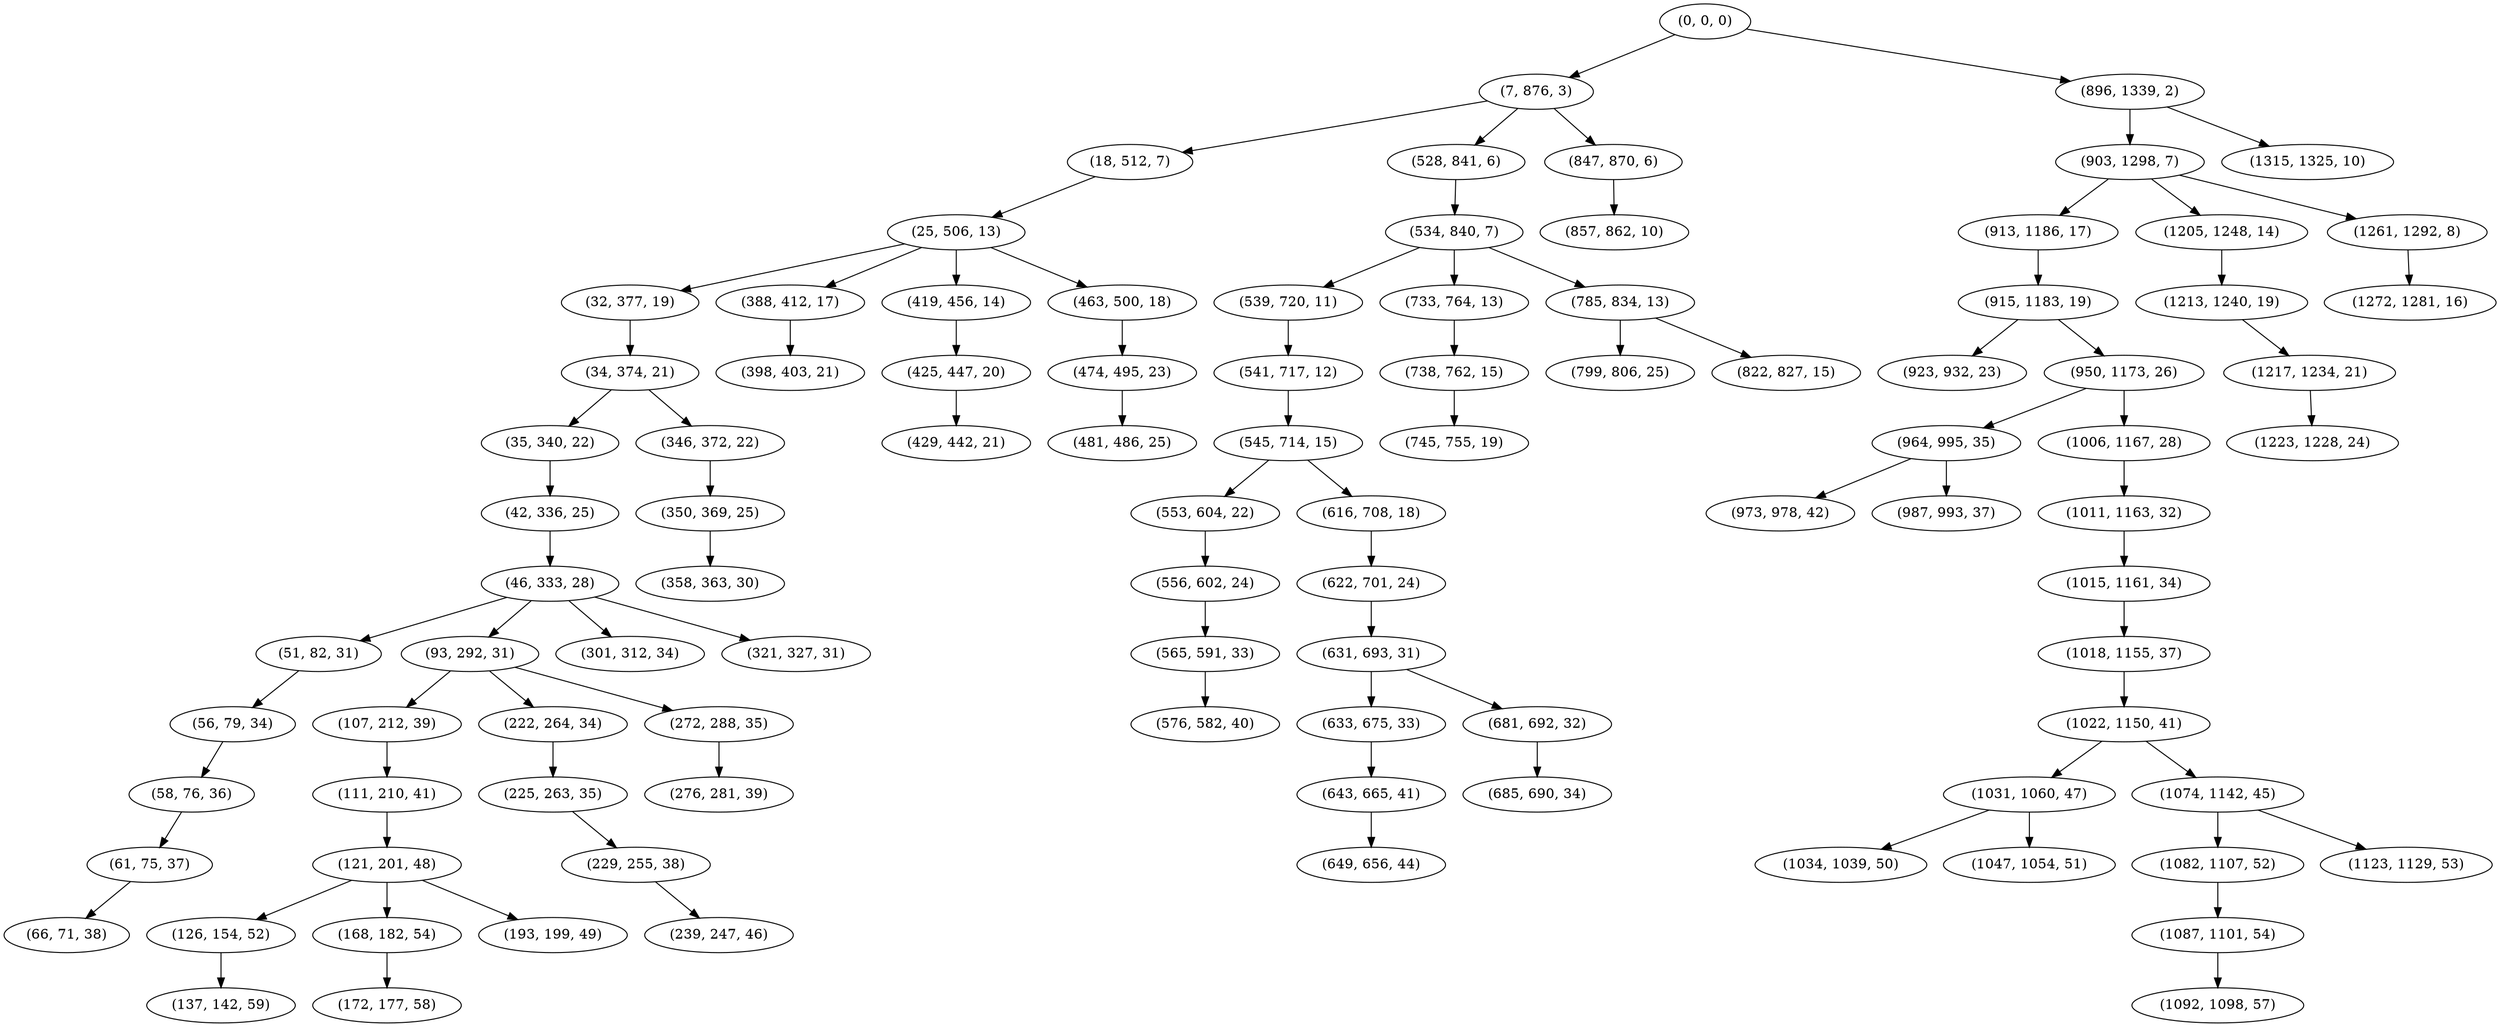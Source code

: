 digraph tree {
    "(0, 0, 0)";
    "(7, 876, 3)";
    "(18, 512, 7)";
    "(25, 506, 13)";
    "(32, 377, 19)";
    "(34, 374, 21)";
    "(35, 340, 22)";
    "(42, 336, 25)";
    "(46, 333, 28)";
    "(51, 82, 31)";
    "(56, 79, 34)";
    "(58, 76, 36)";
    "(61, 75, 37)";
    "(66, 71, 38)";
    "(93, 292, 31)";
    "(107, 212, 39)";
    "(111, 210, 41)";
    "(121, 201, 48)";
    "(126, 154, 52)";
    "(137, 142, 59)";
    "(168, 182, 54)";
    "(172, 177, 58)";
    "(193, 199, 49)";
    "(222, 264, 34)";
    "(225, 263, 35)";
    "(229, 255, 38)";
    "(239, 247, 46)";
    "(272, 288, 35)";
    "(276, 281, 39)";
    "(301, 312, 34)";
    "(321, 327, 31)";
    "(346, 372, 22)";
    "(350, 369, 25)";
    "(358, 363, 30)";
    "(388, 412, 17)";
    "(398, 403, 21)";
    "(419, 456, 14)";
    "(425, 447, 20)";
    "(429, 442, 21)";
    "(463, 500, 18)";
    "(474, 495, 23)";
    "(481, 486, 25)";
    "(528, 841, 6)";
    "(534, 840, 7)";
    "(539, 720, 11)";
    "(541, 717, 12)";
    "(545, 714, 15)";
    "(553, 604, 22)";
    "(556, 602, 24)";
    "(565, 591, 33)";
    "(576, 582, 40)";
    "(616, 708, 18)";
    "(622, 701, 24)";
    "(631, 693, 31)";
    "(633, 675, 33)";
    "(643, 665, 41)";
    "(649, 656, 44)";
    "(681, 692, 32)";
    "(685, 690, 34)";
    "(733, 764, 13)";
    "(738, 762, 15)";
    "(745, 755, 19)";
    "(785, 834, 13)";
    "(799, 806, 25)";
    "(822, 827, 15)";
    "(847, 870, 6)";
    "(857, 862, 10)";
    "(896, 1339, 2)";
    "(903, 1298, 7)";
    "(913, 1186, 17)";
    "(915, 1183, 19)";
    "(923, 932, 23)";
    "(950, 1173, 26)";
    "(964, 995, 35)";
    "(973, 978, 42)";
    "(987, 993, 37)";
    "(1006, 1167, 28)";
    "(1011, 1163, 32)";
    "(1015, 1161, 34)";
    "(1018, 1155, 37)";
    "(1022, 1150, 41)";
    "(1031, 1060, 47)";
    "(1034, 1039, 50)";
    "(1047, 1054, 51)";
    "(1074, 1142, 45)";
    "(1082, 1107, 52)";
    "(1087, 1101, 54)";
    "(1092, 1098, 57)";
    "(1123, 1129, 53)";
    "(1205, 1248, 14)";
    "(1213, 1240, 19)";
    "(1217, 1234, 21)";
    "(1223, 1228, 24)";
    "(1261, 1292, 8)";
    "(1272, 1281, 16)";
    "(1315, 1325, 10)";
    "(0, 0, 0)" -> "(7, 876, 3)";
    "(0, 0, 0)" -> "(896, 1339, 2)";
    "(7, 876, 3)" -> "(18, 512, 7)";
    "(7, 876, 3)" -> "(528, 841, 6)";
    "(7, 876, 3)" -> "(847, 870, 6)";
    "(18, 512, 7)" -> "(25, 506, 13)";
    "(25, 506, 13)" -> "(32, 377, 19)";
    "(25, 506, 13)" -> "(388, 412, 17)";
    "(25, 506, 13)" -> "(419, 456, 14)";
    "(25, 506, 13)" -> "(463, 500, 18)";
    "(32, 377, 19)" -> "(34, 374, 21)";
    "(34, 374, 21)" -> "(35, 340, 22)";
    "(34, 374, 21)" -> "(346, 372, 22)";
    "(35, 340, 22)" -> "(42, 336, 25)";
    "(42, 336, 25)" -> "(46, 333, 28)";
    "(46, 333, 28)" -> "(51, 82, 31)";
    "(46, 333, 28)" -> "(93, 292, 31)";
    "(46, 333, 28)" -> "(301, 312, 34)";
    "(46, 333, 28)" -> "(321, 327, 31)";
    "(51, 82, 31)" -> "(56, 79, 34)";
    "(56, 79, 34)" -> "(58, 76, 36)";
    "(58, 76, 36)" -> "(61, 75, 37)";
    "(61, 75, 37)" -> "(66, 71, 38)";
    "(93, 292, 31)" -> "(107, 212, 39)";
    "(93, 292, 31)" -> "(222, 264, 34)";
    "(93, 292, 31)" -> "(272, 288, 35)";
    "(107, 212, 39)" -> "(111, 210, 41)";
    "(111, 210, 41)" -> "(121, 201, 48)";
    "(121, 201, 48)" -> "(126, 154, 52)";
    "(121, 201, 48)" -> "(168, 182, 54)";
    "(121, 201, 48)" -> "(193, 199, 49)";
    "(126, 154, 52)" -> "(137, 142, 59)";
    "(168, 182, 54)" -> "(172, 177, 58)";
    "(222, 264, 34)" -> "(225, 263, 35)";
    "(225, 263, 35)" -> "(229, 255, 38)";
    "(229, 255, 38)" -> "(239, 247, 46)";
    "(272, 288, 35)" -> "(276, 281, 39)";
    "(346, 372, 22)" -> "(350, 369, 25)";
    "(350, 369, 25)" -> "(358, 363, 30)";
    "(388, 412, 17)" -> "(398, 403, 21)";
    "(419, 456, 14)" -> "(425, 447, 20)";
    "(425, 447, 20)" -> "(429, 442, 21)";
    "(463, 500, 18)" -> "(474, 495, 23)";
    "(474, 495, 23)" -> "(481, 486, 25)";
    "(528, 841, 6)" -> "(534, 840, 7)";
    "(534, 840, 7)" -> "(539, 720, 11)";
    "(534, 840, 7)" -> "(733, 764, 13)";
    "(534, 840, 7)" -> "(785, 834, 13)";
    "(539, 720, 11)" -> "(541, 717, 12)";
    "(541, 717, 12)" -> "(545, 714, 15)";
    "(545, 714, 15)" -> "(553, 604, 22)";
    "(545, 714, 15)" -> "(616, 708, 18)";
    "(553, 604, 22)" -> "(556, 602, 24)";
    "(556, 602, 24)" -> "(565, 591, 33)";
    "(565, 591, 33)" -> "(576, 582, 40)";
    "(616, 708, 18)" -> "(622, 701, 24)";
    "(622, 701, 24)" -> "(631, 693, 31)";
    "(631, 693, 31)" -> "(633, 675, 33)";
    "(631, 693, 31)" -> "(681, 692, 32)";
    "(633, 675, 33)" -> "(643, 665, 41)";
    "(643, 665, 41)" -> "(649, 656, 44)";
    "(681, 692, 32)" -> "(685, 690, 34)";
    "(733, 764, 13)" -> "(738, 762, 15)";
    "(738, 762, 15)" -> "(745, 755, 19)";
    "(785, 834, 13)" -> "(799, 806, 25)";
    "(785, 834, 13)" -> "(822, 827, 15)";
    "(847, 870, 6)" -> "(857, 862, 10)";
    "(896, 1339, 2)" -> "(903, 1298, 7)";
    "(896, 1339, 2)" -> "(1315, 1325, 10)";
    "(903, 1298, 7)" -> "(913, 1186, 17)";
    "(903, 1298, 7)" -> "(1205, 1248, 14)";
    "(903, 1298, 7)" -> "(1261, 1292, 8)";
    "(913, 1186, 17)" -> "(915, 1183, 19)";
    "(915, 1183, 19)" -> "(923, 932, 23)";
    "(915, 1183, 19)" -> "(950, 1173, 26)";
    "(950, 1173, 26)" -> "(964, 995, 35)";
    "(950, 1173, 26)" -> "(1006, 1167, 28)";
    "(964, 995, 35)" -> "(973, 978, 42)";
    "(964, 995, 35)" -> "(987, 993, 37)";
    "(1006, 1167, 28)" -> "(1011, 1163, 32)";
    "(1011, 1163, 32)" -> "(1015, 1161, 34)";
    "(1015, 1161, 34)" -> "(1018, 1155, 37)";
    "(1018, 1155, 37)" -> "(1022, 1150, 41)";
    "(1022, 1150, 41)" -> "(1031, 1060, 47)";
    "(1022, 1150, 41)" -> "(1074, 1142, 45)";
    "(1031, 1060, 47)" -> "(1034, 1039, 50)";
    "(1031, 1060, 47)" -> "(1047, 1054, 51)";
    "(1074, 1142, 45)" -> "(1082, 1107, 52)";
    "(1074, 1142, 45)" -> "(1123, 1129, 53)";
    "(1082, 1107, 52)" -> "(1087, 1101, 54)";
    "(1087, 1101, 54)" -> "(1092, 1098, 57)";
    "(1205, 1248, 14)" -> "(1213, 1240, 19)";
    "(1213, 1240, 19)" -> "(1217, 1234, 21)";
    "(1217, 1234, 21)" -> "(1223, 1228, 24)";
    "(1261, 1292, 8)" -> "(1272, 1281, 16)";
}
